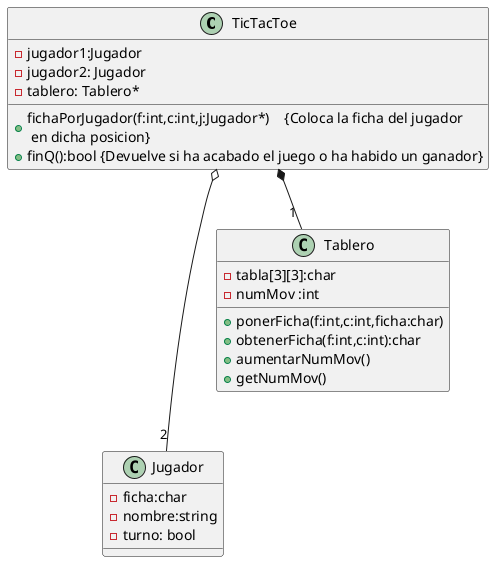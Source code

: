 @startuml


class TicTacToe{
    -jugador1:Jugador
    -jugador2: Jugador
    -tablero: Tablero*

    +fichaPorJugador(f:int,c:int,j:Jugador*)    {Coloca la ficha del jugador \n en dicha posicion}
    +finQ():bool {Devuelve si ha acabado el juego o ha habido un ganador}
}
class Jugador{
    -ficha:char
    -nombre:string
    -turno: bool
}
class Tablero{
    -tabla[3][3]:char
    -numMov :int

    +ponerFicha(f:int,c:int,ficha:char)
    +obtenerFicha(f:int,c:int):char
    +aumentarNumMov()
    +getNumMov()
}


TicTacToe o--- "2"Jugador
TicTacToe *-- "1 " Tablero



@enduml